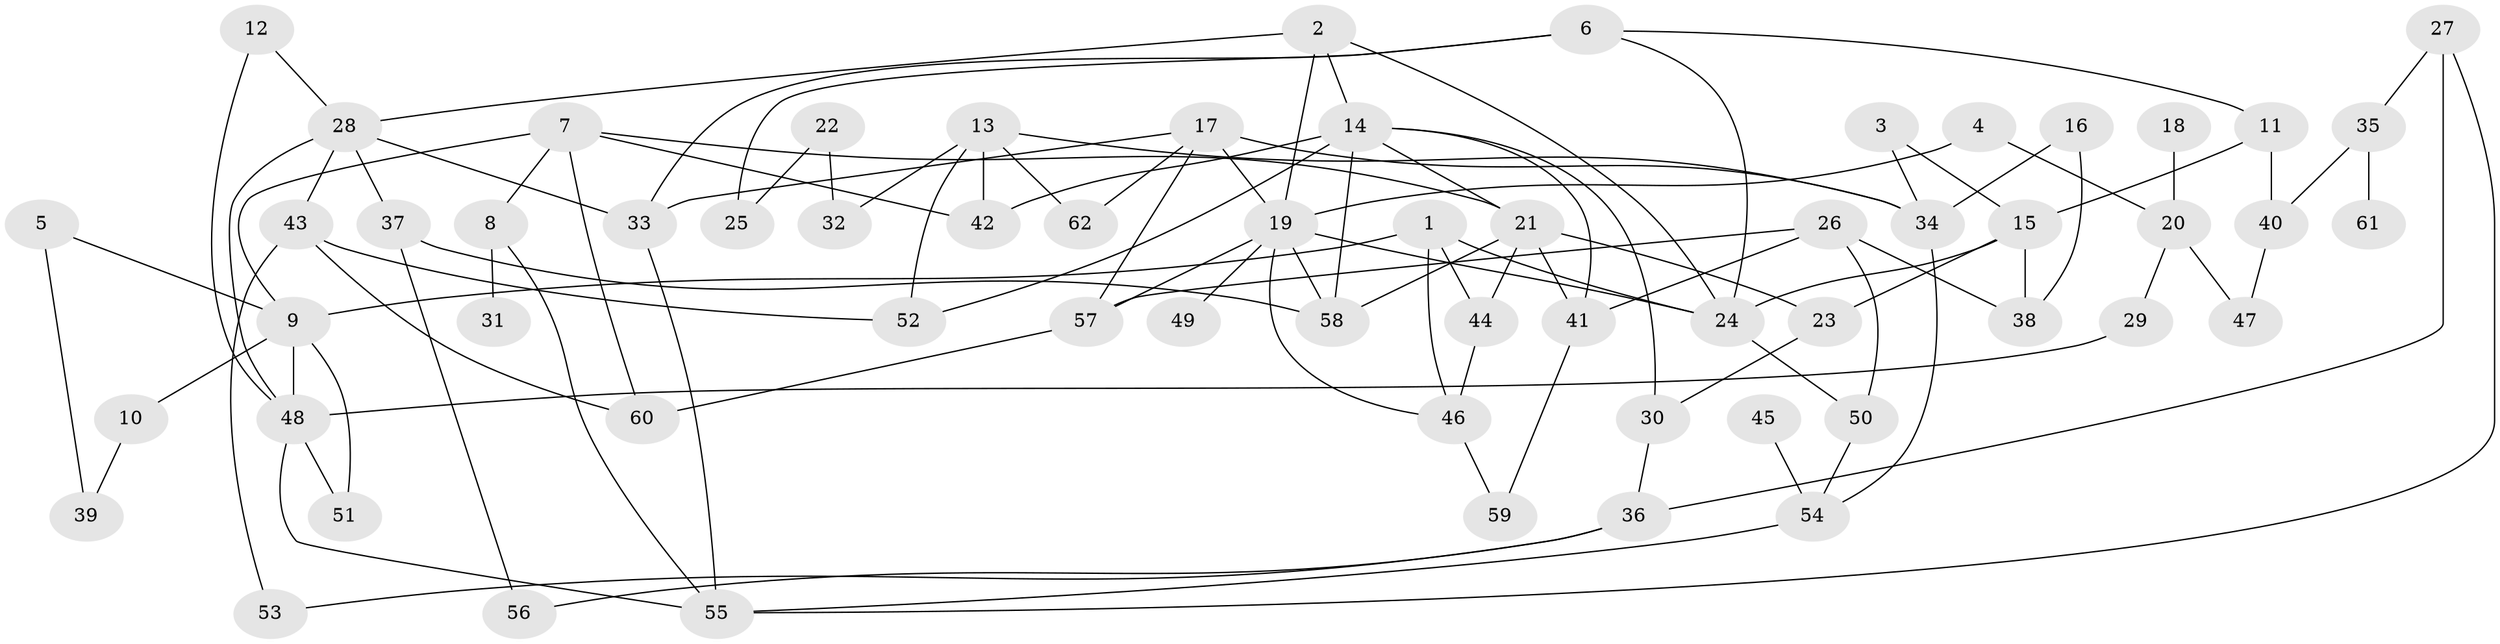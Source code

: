 // original degree distribution, {4: 0.10569105691056911, 7: 0.016260162601626018, 9: 0.008130081300813009, 5: 0.06504065040650407, 2: 0.36585365853658536, 6: 0.032520325203252036, 8: 0.008130081300813009, 3: 0.1951219512195122, 1: 0.2032520325203252}
// Generated by graph-tools (version 1.1) at 2025/01/03/09/25 03:01:02]
// undirected, 62 vertices, 104 edges
graph export_dot {
graph [start="1"]
  node [color=gray90,style=filled];
  1;
  2;
  3;
  4;
  5;
  6;
  7;
  8;
  9;
  10;
  11;
  12;
  13;
  14;
  15;
  16;
  17;
  18;
  19;
  20;
  21;
  22;
  23;
  24;
  25;
  26;
  27;
  28;
  29;
  30;
  31;
  32;
  33;
  34;
  35;
  36;
  37;
  38;
  39;
  40;
  41;
  42;
  43;
  44;
  45;
  46;
  47;
  48;
  49;
  50;
  51;
  52;
  53;
  54;
  55;
  56;
  57;
  58;
  59;
  60;
  61;
  62;
  1 -- 9 [weight=1.0];
  1 -- 24 [weight=1.0];
  1 -- 44 [weight=1.0];
  1 -- 46 [weight=1.0];
  2 -- 14 [weight=1.0];
  2 -- 19 [weight=1.0];
  2 -- 24 [weight=1.0];
  2 -- 28 [weight=1.0];
  3 -- 15 [weight=1.0];
  3 -- 34 [weight=1.0];
  4 -- 19 [weight=1.0];
  4 -- 20 [weight=1.0];
  5 -- 9 [weight=1.0];
  5 -- 39 [weight=1.0];
  6 -- 11 [weight=1.0];
  6 -- 24 [weight=1.0];
  6 -- 25 [weight=1.0];
  6 -- 33 [weight=1.0];
  7 -- 8 [weight=1.0];
  7 -- 9 [weight=1.0];
  7 -- 21 [weight=1.0];
  7 -- 42 [weight=1.0];
  7 -- 60 [weight=1.0];
  8 -- 31 [weight=1.0];
  8 -- 55 [weight=1.0];
  9 -- 10 [weight=1.0];
  9 -- 48 [weight=1.0];
  9 -- 51 [weight=1.0];
  10 -- 39 [weight=1.0];
  11 -- 15 [weight=1.0];
  11 -- 40 [weight=1.0];
  12 -- 28 [weight=1.0];
  12 -- 48 [weight=1.0];
  13 -- 32 [weight=1.0];
  13 -- 34 [weight=1.0];
  13 -- 42 [weight=1.0];
  13 -- 52 [weight=1.0];
  13 -- 62 [weight=1.0];
  14 -- 21 [weight=1.0];
  14 -- 30 [weight=1.0];
  14 -- 41 [weight=1.0];
  14 -- 42 [weight=1.0];
  14 -- 52 [weight=1.0];
  14 -- 58 [weight=1.0];
  15 -- 23 [weight=1.0];
  15 -- 24 [weight=1.0];
  15 -- 38 [weight=1.0];
  16 -- 34 [weight=1.0];
  16 -- 38 [weight=1.0];
  17 -- 19 [weight=1.0];
  17 -- 33 [weight=1.0];
  17 -- 34 [weight=1.0];
  17 -- 57 [weight=1.0];
  17 -- 62 [weight=1.0];
  18 -- 20 [weight=1.0];
  19 -- 24 [weight=1.0];
  19 -- 46 [weight=1.0];
  19 -- 49 [weight=1.0];
  19 -- 57 [weight=1.0];
  19 -- 58 [weight=1.0];
  20 -- 29 [weight=1.0];
  20 -- 47 [weight=1.0];
  21 -- 23 [weight=1.0];
  21 -- 41 [weight=1.0];
  21 -- 44 [weight=1.0];
  21 -- 58 [weight=1.0];
  22 -- 25 [weight=1.0];
  22 -- 32 [weight=1.0];
  23 -- 30 [weight=1.0];
  24 -- 50 [weight=1.0];
  26 -- 38 [weight=1.0];
  26 -- 41 [weight=1.0];
  26 -- 50 [weight=1.0];
  26 -- 57 [weight=1.0];
  27 -- 35 [weight=1.0];
  27 -- 36 [weight=1.0];
  27 -- 55 [weight=1.0];
  28 -- 33 [weight=1.0];
  28 -- 37 [weight=1.0];
  28 -- 43 [weight=1.0];
  28 -- 48 [weight=1.0];
  29 -- 48 [weight=1.0];
  30 -- 36 [weight=1.0];
  33 -- 55 [weight=1.0];
  34 -- 54 [weight=1.0];
  35 -- 40 [weight=1.0];
  35 -- 61 [weight=1.0];
  36 -- 53 [weight=1.0];
  36 -- 56 [weight=1.0];
  37 -- 56 [weight=1.0];
  37 -- 58 [weight=1.0];
  40 -- 47 [weight=1.0];
  41 -- 59 [weight=1.0];
  43 -- 52 [weight=1.0];
  43 -- 53 [weight=1.0];
  43 -- 60 [weight=1.0];
  44 -- 46 [weight=1.0];
  45 -- 54 [weight=1.0];
  46 -- 59 [weight=1.0];
  48 -- 51 [weight=1.0];
  48 -- 55 [weight=1.0];
  50 -- 54 [weight=1.0];
  54 -- 55 [weight=1.0];
  57 -- 60 [weight=1.0];
}
